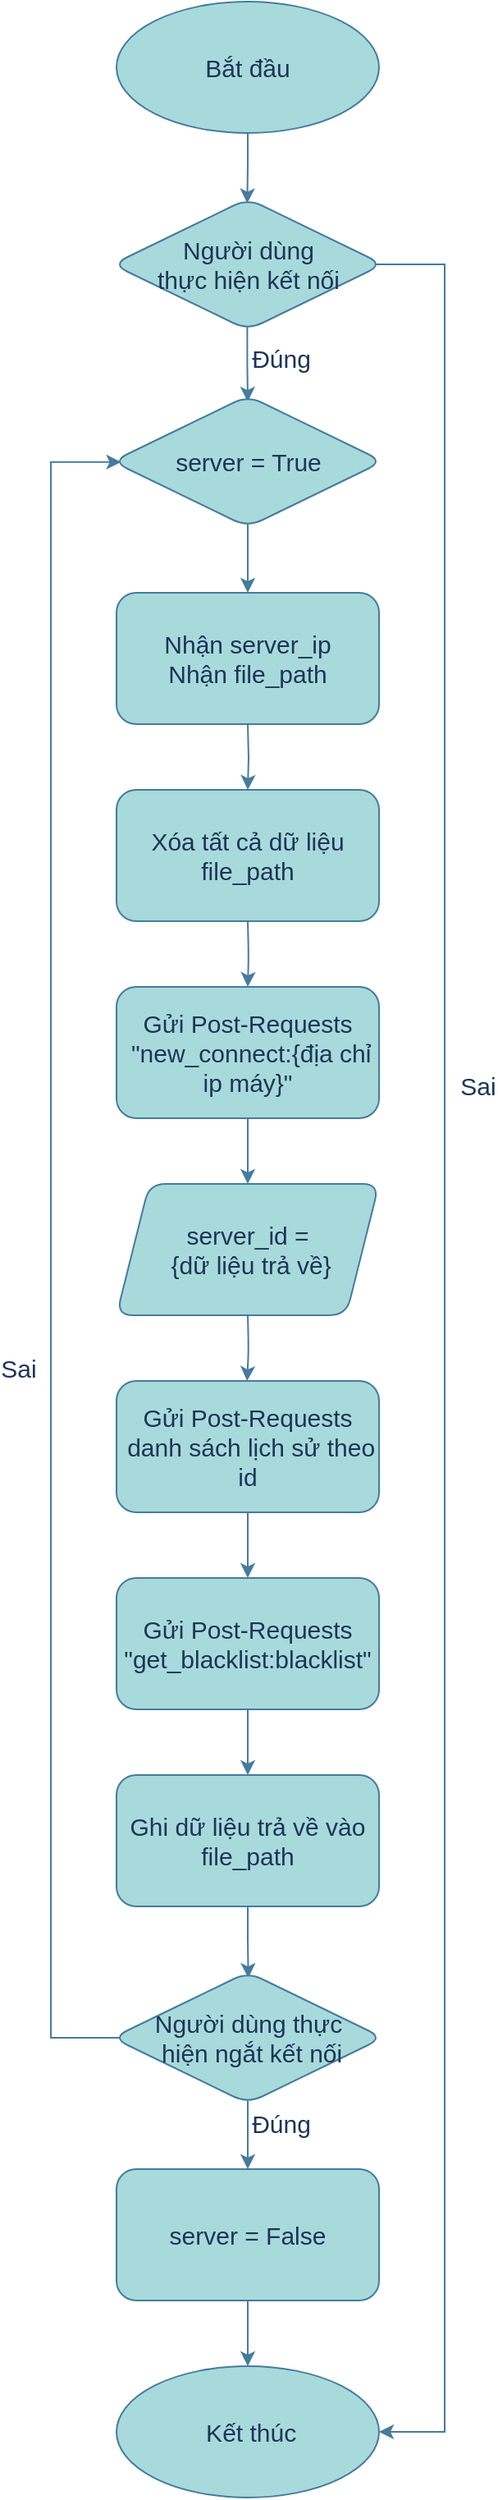 <mxfile version="22.1.17" type="github">
  <diagram name="Trang-1" id="ER4wUnBnk97Xg_GWKOxj">
    <mxGraphModel dx="441" dy="1476" grid="1" gridSize="10" guides="1" tooltips="1" connect="1" arrows="1" fold="1" page="1" pageScale="1" pageWidth="827" pageHeight="1169" math="0" shadow="0">
      <root>
        <mxCell id="0" />
        <mxCell id="1" parent="0" />
        <mxCell id="s5Z9yiFXvZ2uZ-HgDR5P-3" style="edgeStyle=orthogonalEdgeStyle;rounded=0;orthogonalLoop=1;jettySize=auto;html=1;exitX=0.5;exitY=1;exitDx=0;exitDy=0;labelBackgroundColor=none;strokeColor=#457B9D;fontColor=default;entryX=0.498;entryY=0.035;entryDx=0;entryDy=0;entryPerimeter=0;fontSize=15;" parent="1" source="Ut0xZS67pPm9S65PYU5N-2" target="UqTQKJ_4IadXjokfk2YP-3" edge="1">
          <mxGeometry relative="1" as="geometry">
            <mxPoint x="360.0" y="80.0" as="targetPoint" />
          </mxGeometry>
        </mxCell>
        <mxCell id="Ut0xZS67pPm9S65PYU5N-2" value="Bắt đầu" style="ellipse;whiteSpace=wrap;html=1;labelBackgroundColor=none;fillColor=#A8DADC;strokeColor=#457B9D;fontColor=#1D3557;rounded=1;fontSize=15;" parent="1" vertex="1">
          <mxGeometry x="280" y="-40" width="160" height="80" as="geometry" />
        </mxCell>
        <mxCell id="Ut0xZS67pPm9S65PYU5N-5" style="edgeStyle=orthogonalEdgeStyle;rounded=1;orthogonalLoop=1;jettySize=auto;html=1;exitX=0.5;exitY=1;exitDx=0;exitDy=0;entryX=0.5;entryY=0;entryDx=0;entryDy=0;labelBackgroundColor=none;strokeColor=#457B9D;fontColor=default;fontSize=15;" parent="1" source="Ut0xZS67pPm9S65PYU5N-6" edge="1">
          <mxGeometry relative="1" as="geometry">
            <mxPoint x="360" y="680" as="targetPoint" />
          </mxGeometry>
        </mxCell>
        <mxCell id="Ut0xZS67pPm9S65PYU5N-6" value="Gửi Post-Requests&lt;br style=&quot;font-size: 15px;&quot;&gt;&amp;nbsp;&quot;new_connect:{địa chỉ ip máy}&quot;" style="rounded=1;whiteSpace=wrap;html=1;labelBackgroundColor=none;fillColor=#A8DADC;strokeColor=#457B9D;fontColor=#1D3557;fontSize=15;" parent="1" vertex="1">
          <mxGeometry x="280" y="560" width="160" height="80" as="geometry" />
        </mxCell>
        <mxCell id="Ut0xZS67pPm9S65PYU5N-38" style="edgeStyle=orthogonalEdgeStyle;rounded=1;orthogonalLoop=1;jettySize=auto;html=1;entryX=0.5;entryY=0;entryDx=0;entryDy=0;labelBackgroundColor=none;strokeColor=#457B9D;fontColor=default;exitX=0.5;exitY=0.035;exitDx=0;exitDy=0;exitPerimeter=0;fontSize=15;" parent="1" source="UqTQKJ_4IadXjokfk2YP-1" edge="1">
          <mxGeometry relative="1" as="geometry">
            <mxPoint x="360" y="320" as="targetPoint" />
            <mxPoint x="360" y="280" as="sourcePoint" />
          </mxGeometry>
        </mxCell>
        <mxCell id="Ut0xZS67pPm9S65PYU5N-12" style="edgeStyle=orthogonalEdgeStyle;rounded=1;orthogonalLoop=1;jettySize=auto;html=1;exitX=0.5;exitY=1;exitDx=0;exitDy=0;labelBackgroundColor=none;strokeColor=#457B9D;fontColor=default;fontSize=15;" parent="1" edge="1">
          <mxGeometry relative="1" as="geometry">
            <mxPoint x="359.579" y="800" as="targetPoint" />
            <mxPoint x="360" y="760" as="sourcePoint" />
          </mxGeometry>
        </mxCell>
        <mxCell id="Ut0xZS67pPm9S65PYU5N-26" style="edgeStyle=orthogonalEdgeStyle;rounded=1;orthogonalLoop=1;jettySize=auto;html=1;entryX=0.5;entryY=0;entryDx=0;entryDy=0;labelBackgroundColor=none;strokeColor=#457B9D;fontColor=default;fontSize=15;" parent="1" source="Ut0xZS67pPm9S65PYU5N-15" target="Ut0xZS67pPm9S65PYU5N-25" edge="1">
          <mxGeometry relative="1" as="geometry" />
        </mxCell>
        <mxCell id="Ut0xZS67pPm9S65PYU5N-15" value="Gửi Post-Requests&lt;br style=&quot;font-size: 15px;&quot;&gt;&amp;nbsp;danh sách lịch sử theo id" style="rounded=1;whiteSpace=wrap;html=1;labelBackgroundColor=none;fillColor=#A8DADC;strokeColor=#457B9D;fontColor=#1D3557;fontSize=15;" parent="1" vertex="1">
          <mxGeometry x="280" y="800" width="160" height="80" as="geometry" />
        </mxCell>
        <mxCell id="Ut0xZS67pPm9S65PYU5N-16" value="&amp;nbsp;Kết thúc" style="ellipse;whiteSpace=wrap;html=1;labelBackgroundColor=none;fillColor=#A8DADC;strokeColor=#457B9D;fontColor=#1D3557;rounded=1;fontSize=15;" parent="1" vertex="1">
          <mxGeometry x="280" y="1400" width="160" height="80" as="geometry" />
        </mxCell>
        <mxCell id="Ut0xZS67pPm9S65PYU5N-37" style="edgeStyle=orthogonalEdgeStyle;rounded=1;orthogonalLoop=1;jettySize=auto;html=1;exitX=0.5;exitY=1;exitDx=0;exitDy=0;labelBackgroundColor=none;strokeColor=#457B9D;fontColor=default;fontSize=15;" parent="1" target="Ut0xZS67pPm9S65PYU5N-6" edge="1">
          <mxGeometry relative="1" as="geometry">
            <mxPoint x="360" y="520" as="sourcePoint" />
          </mxGeometry>
        </mxCell>
        <mxCell id="Ut0xZS67pPm9S65PYU5N-24" value="server_id =&lt;br style=&quot;font-size: 15px;&quot;&gt;&amp;nbsp;{dữ liệu trả về}" style="shape=parallelogram;perimeter=parallelogramPerimeter;whiteSpace=wrap;html=1;fixedSize=1;labelBackgroundColor=none;fillColor=#A8DADC;strokeColor=#457B9D;fontColor=#1D3557;rounded=1;fontSize=15;" parent="1" vertex="1">
          <mxGeometry x="280" y="680" width="160" height="80" as="geometry" />
        </mxCell>
        <mxCell id="Ut0xZS67pPm9S65PYU5N-29" style="edgeStyle=orthogonalEdgeStyle;rounded=1;orthogonalLoop=1;jettySize=auto;html=1;exitX=0.5;exitY=1;exitDx=0;exitDy=0;entryX=0.5;entryY=0;entryDx=0;entryDy=0;labelBackgroundColor=none;strokeColor=#457B9D;fontColor=default;fontSize=15;" parent="1" source="Ut0xZS67pPm9S65PYU5N-25" target="Ut0xZS67pPm9S65PYU5N-28" edge="1">
          <mxGeometry relative="1" as="geometry" />
        </mxCell>
        <mxCell id="Ut0xZS67pPm9S65PYU5N-25" value="Gửi Post-Requests&lt;br style=&quot;font-size: 15px;&quot;&gt;&quot;get_blacklist:blacklist&quot;" style="rounded=1;whiteSpace=wrap;html=1;labelBackgroundColor=none;fillColor=#A8DADC;strokeColor=#457B9D;fontColor=#1D3557;fontSize=15;" parent="1" vertex="1">
          <mxGeometry x="280" y="920" width="160" height="80" as="geometry" />
        </mxCell>
        <mxCell id="s5Z9yiFXvZ2uZ-HgDR5P-8" style="edgeStyle=orthogonalEdgeStyle;rounded=0;orthogonalLoop=1;jettySize=auto;html=1;exitX=0.5;exitY=1;exitDx=0;exitDy=0;labelBackgroundColor=none;strokeColor=#457B9D;fontColor=default;entryX=0.502;entryY=0.045;entryDx=0;entryDy=0;entryPerimeter=0;fontSize=15;" parent="1" source="Ut0xZS67pPm9S65PYU5N-28" target="UqTQKJ_4IadXjokfk2YP-6" edge="1">
          <mxGeometry relative="1" as="geometry">
            <mxPoint x="360" y="1160" as="targetPoint" />
          </mxGeometry>
        </mxCell>
        <mxCell id="Ut0xZS67pPm9S65PYU5N-28" value="Ghi dữ liệu trả về vào file_path" style="rounded=1;whiteSpace=wrap;html=1;labelBackgroundColor=none;fillColor=#A8DADC;strokeColor=#457B9D;fontColor=#1D3557;fontSize=15;" parent="1" vertex="1">
          <mxGeometry x="280" y="1040" width="160" height="80" as="geometry" />
        </mxCell>
        <mxCell id="Ut0xZS67pPm9S65PYU5N-36" style="edgeStyle=orthogonalEdgeStyle;rounded=1;orthogonalLoop=1;jettySize=auto;html=1;exitX=0.5;exitY=1;exitDx=0;exitDy=0;entryX=0.5;entryY=0;entryDx=0;entryDy=0;labelBackgroundColor=none;strokeColor=#457B9D;fontColor=default;fontSize=15;" parent="1" edge="1">
          <mxGeometry relative="1" as="geometry">
            <mxPoint x="360" y="400" as="sourcePoint" />
            <mxPoint x="360" y="440" as="targetPoint" />
          </mxGeometry>
        </mxCell>
        <mxCell id="Ut0xZS67pPm9S65PYU5N-45" value="Nhận server_ip&lt;br style=&quot;font-size: 15px;&quot;&gt;Nhận file_path" style="rounded=1;whiteSpace=wrap;html=1;labelBackgroundColor=none;fillColor=#A8DADC;strokeColor=#457B9D;fontColor=#1D3557;fontSize=15;" parent="1" vertex="1">
          <mxGeometry x="280" y="320" width="160" height="80" as="geometry" />
        </mxCell>
        <mxCell id="Ut0xZS67pPm9S65PYU5N-46" value="Xóa tất cả dữ liệu file_path" style="rounded=1;whiteSpace=wrap;html=1;labelBackgroundColor=none;fillColor=#A8DADC;strokeColor=#457B9D;fontColor=#1D3557;fontSize=15;" parent="1" vertex="1">
          <mxGeometry x="280" y="440" width="160" height="80" as="geometry" />
        </mxCell>
        <mxCell id="s5Z9yiFXvZ2uZ-HgDR5P-4" style="edgeStyle=orthogonalEdgeStyle;rounded=0;orthogonalLoop=1;jettySize=auto;html=1;exitX=0.498;exitY=0.05;exitDx=0;exitDy=0;entryX=0.5;entryY=0.045;entryDx=0;entryDy=0;labelBackgroundColor=none;strokeColor=#457B9D;fontColor=default;exitPerimeter=0;entryPerimeter=0;fontSize=15;" parent="1" source="UqTQKJ_4IadXjokfk2YP-3" target="UqTQKJ_4IadXjokfk2YP-1" edge="1">
          <mxGeometry relative="1" as="geometry">
            <mxPoint x="360.0" y="160.0" as="sourcePoint" />
            <mxPoint x="360" y="200" as="targetPoint" />
          </mxGeometry>
        </mxCell>
        <mxCell id="s5Z9yiFXvZ2uZ-HgDR5P-15" value="Đúng" style="edgeLabel;html=1;align=center;verticalAlign=middle;resizable=0;points=[];labelBackgroundColor=none;fontColor=#1D3557;fontSize=15;" parent="s5Z9yiFXvZ2uZ-HgDR5P-4" vertex="1" connectable="0">
          <mxGeometry x="-0.25" relative="1" as="geometry">
            <mxPoint x="20" y="5" as="offset" />
          </mxGeometry>
        </mxCell>
        <mxCell id="UqTQKJ_4IadXjokfk2YP-10" value="Đúng" style="edgeLabel;html=1;align=center;verticalAlign=middle;resizable=0;points=[];fontColor=#1D3557;labelBackgroundColor=none;fontSize=15;" vertex="1" connectable="0" parent="s5Z9yiFXvZ2uZ-HgDR5P-4">
          <mxGeometry x="0.544" y="-1" relative="1" as="geometry">
            <mxPoint x="21" as="offset" />
          </mxGeometry>
        </mxCell>
        <mxCell id="s5Z9yiFXvZ2uZ-HgDR5P-7" style="edgeStyle=orthogonalEdgeStyle;rounded=0;orthogonalLoop=1;jettySize=auto;html=1;entryX=1;entryY=0.5;entryDx=0;entryDy=0;labelBackgroundColor=none;strokeColor=#457B9D;fontColor=default;exitX=0.03;exitY=0.525;exitDx=0;exitDy=0;exitPerimeter=0;fontSize=15;" parent="1" source="UqTQKJ_4IadXjokfk2YP-3" target="Ut0xZS67pPm9S65PYU5N-16" edge="1">
          <mxGeometry relative="1" as="geometry">
            <Array as="points">
              <mxPoint x="283" y="120" />
              <mxPoint x="480" y="120" />
              <mxPoint x="480" y="1440" />
            </Array>
            <mxPoint x="440.0" y="120.0" as="sourcePoint" />
          </mxGeometry>
        </mxCell>
        <mxCell id="s5Z9yiFXvZ2uZ-HgDR5P-16" value="Sai" style="edgeLabel;html=1;align=center;verticalAlign=middle;resizable=0;points=[];labelBackgroundColor=none;fontColor=#1D3557;fontSize=15;" parent="s5Z9yiFXvZ2uZ-HgDR5P-7" vertex="1" connectable="0">
          <mxGeometry x="-0.259" y="3" relative="1" as="geometry">
            <mxPoint x="17" y="121" as="offset" />
          </mxGeometry>
        </mxCell>
        <mxCell id="s5Z9yiFXvZ2uZ-HgDR5P-11" style="edgeStyle=orthogonalEdgeStyle;rounded=0;orthogonalLoop=1;jettySize=auto;html=1;exitX=0.965;exitY=0.52;exitDx=0;exitDy=0;labelBackgroundColor=none;strokeColor=#457B9D;fontColor=default;entryX=0.032;entryY=0.505;entryDx=0;entryDy=0;entryPerimeter=0;exitPerimeter=0;fontSize=15;" parent="1" source="UqTQKJ_4IadXjokfk2YP-6" target="UqTQKJ_4IadXjokfk2YP-1" edge="1">
          <mxGeometry relative="1" as="geometry">
            <Array as="points">
              <mxPoint x="437" y="1200" />
              <mxPoint x="240" y="1200" />
              <mxPoint x="240" y="240" />
            </Array>
            <mxPoint x="280" y="1200" as="sourcePoint" />
            <mxPoint x="280" y="240" as="targetPoint" />
          </mxGeometry>
        </mxCell>
        <mxCell id="s5Z9yiFXvZ2uZ-HgDR5P-19" value="Sai" style="edgeLabel;html=1;align=center;verticalAlign=middle;resizable=0;points=[];labelBackgroundColor=none;fontColor=#1D3557;fontSize=15;" parent="s5Z9yiFXvZ2uZ-HgDR5P-11" vertex="1" connectable="0">
          <mxGeometry x="0.075" y="2" relative="1" as="geometry">
            <mxPoint x="-18" y="39" as="offset" />
          </mxGeometry>
        </mxCell>
        <mxCell id="s5Z9yiFXvZ2uZ-HgDR5P-14" style="edgeStyle=orthogonalEdgeStyle;rounded=0;orthogonalLoop=1;jettySize=auto;html=1;exitX=0.5;exitY=1;exitDx=0;exitDy=0;entryX=0.5;entryY=0;entryDx=0;entryDy=0;labelBackgroundColor=none;strokeColor=#457B9D;fontColor=default;fontSize=15;" parent="1" source="s5Z9yiFXvZ2uZ-HgDR5P-12" target="Ut0xZS67pPm9S65PYU5N-16" edge="1">
          <mxGeometry relative="1" as="geometry" />
        </mxCell>
        <mxCell id="s5Z9yiFXvZ2uZ-HgDR5P-12" value="server = False" style="rounded=1;whiteSpace=wrap;html=1;labelBackgroundColor=none;fillColor=#A8DADC;strokeColor=#457B9D;fontColor=#1D3557;fontSize=15;" parent="1" vertex="1">
          <mxGeometry x="280" y="1280" width="160" height="80" as="geometry" />
        </mxCell>
        <mxCell id="UqTQKJ_4IadXjokfk2YP-1" value="server = True" style="rhombus;whiteSpace=wrap;html=1;labelBackgroundColor=none;fillColor=#A8DADC;strokeColor=#457B9D;fontColor=#1D3557;rounded=1;fontSize=15;" vertex="1" parent="1">
          <mxGeometry x="277.5" y="200" width="165" height="80" as="geometry" />
        </mxCell>
        <mxCell id="UqTQKJ_4IadXjokfk2YP-3" value="&lt;font style=&quot;font-size: 15px;&quot;&gt;Người dùng &lt;br style=&quot;font-size: 15px;&quot;&gt;thực&amp;nbsp;hiện&amp;nbsp;kết nối&lt;/font&gt;" style="rhombus;whiteSpace=wrap;html=1;labelBackgroundColor=none;fillColor=#A8DADC;strokeColor=#457B9D;fontColor=#1D3557;rounded=1;fontSize=15;" vertex="1" parent="1">
          <mxGeometry x="277.5" y="80" width="165" height="80" as="geometry" />
        </mxCell>
        <mxCell id="UqTQKJ_4IadXjokfk2YP-7" style="edgeStyle=orthogonalEdgeStyle;rounded=0;orthogonalLoop=1;jettySize=auto;html=1;exitX=0.5;exitY=0.05;exitDx=0;exitDy=0;entryX=0.5;entryY=0;entryDx=0;entryDy=0;strokeColor=#457B9D;fontColor=default;fillColor=#A8DADC;exitPerimeter=0;fontSize=15;labelBackgroundColor=none;" edge="1" parent="1" source="UqTQKJ_4IadXjokfk2YP-6" target="s5Z9yiFXvZ2uZ-HgDR5P-12">
          <mxGeometry relative="1" as="geometry" />
        </mxCell>
        <mxCell id="UqTQKJ_4IadXjokfk2YP-9" value="Đúng" style="edgeLabel;html=1;align=center;verticalAlign=middle;resizable=0;points=[];fontColor=#1D3557;labelBackgroundColor=none;fontSize=15;" vertex="1" connectable="0" parent="UqTQKJ_4IadXjokfk2YP-7">
          <mxGeometry x="0.507" y="-2" relative="1" as="geometry">
            <mxPoint x="22" as="offset" />
          </mxGeometry>
        </mxCell>
        <mxCell id="UqTQKJ_4IadXjokfk2YP-6" value="&lt;font style=&quot;font-size: 15px;&quot;&gt;Người dùng thực&lt;br style=&quot;font-size: 15px;&quot;&gt;&amp;nbsp;hiện ngắt kết nối&lt;/font&gt;" style="rhombus;whiteSpace=wrap;html=1;labelBackgroundColor=none;fillColor=#A8DADC;strokeColor=#457B9D;fontColor=#1D3557;rounded=1;fontSize=15;" vertex="1" parent="1">
          <mxGeometry x="277.5" y="1160" width="165" height="80" as="geometry" />
        </mxCell>
      </root>
    </mxGraphModel>
  </diagram>
</mxfile>
